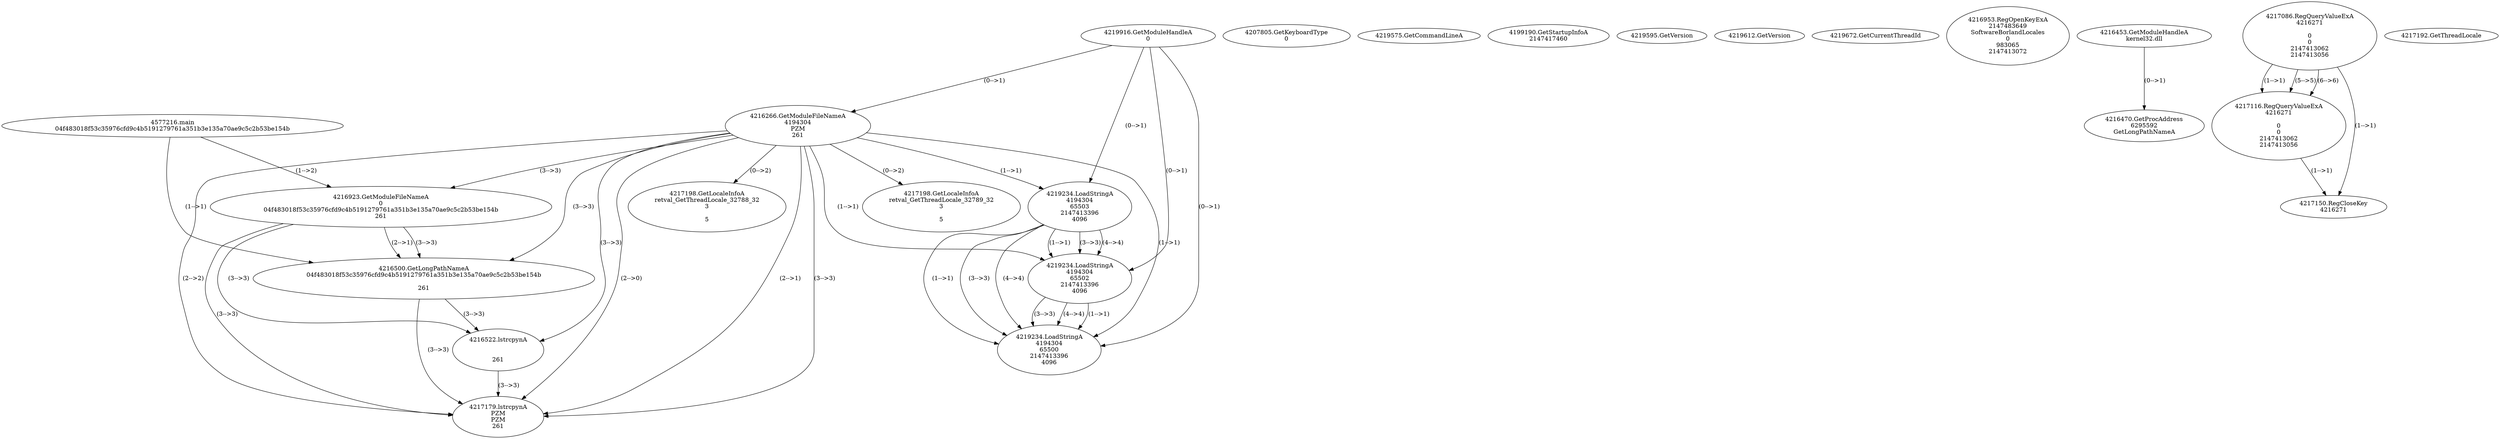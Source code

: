 // Global SCDG with merge call
digraph {
	0 [label="4577216.main
04f483018f53c35976cfd9c4b5191279761a351b3e135a70ae9c5c2b53be154b"]
	1 [label="4219916.GetModuleHandleA
0"]
	2 [label="4207805.GetKeyboardType
0"]
	3 [label="4219575.GetCommandLineA
"]
	4 [label="4199190.GetStartupInfoA
2147417460"]
	5 [label="4219595.GetVersion
"]
	6 [label="4219612.GetVersion
"]
	7 [label="4219672.GetCurrentThreadId
"]
	8 [label="4216266.GetModuleFileNameA
4194304
PZM
261"]
	1 -> 8 [label="(0-->1)"]
	9 [label="4216923.GetModuleFileNameA
0
04f483018f53c35976cfd9c4b5191279761a351b3e135a70ae9c5c2b53be154b
261"]
	0 -> 9 [label="(1-->2)"]
	8 -> 9 [label="(3-->3)"]
	10 [label="4216953.RegOpenKeyExA
2147483649
Software\Borland\Locales
0
983065
2147413072"]
	11 [label="4216453.GetModuleHandleA
kernel32.dll"]
	12 [label="4216470.GetProcAddress
6295592
GetLongPathNameA"]
	11 -> 12 [label="(0-->1)"]
	13 [label="4216500.GetLongPathNameA
04f483018f53c35976cfd9c4b5191279761a351b3e135a70ae9c5c2b53be154b

261"]
	0 -> 13 [label="(1-->1)"]
	9 -> 13 [label="(2-->1)"]
	8 -> 13 [label="(3-->3)"]
	9 -> 13 [label="(3-->3)"]
	14 [label="4216522.lstrcpynA


261"]
	8 -> 14 [label="(3-->3)"]
	9 -> 14 [label="(3-->3)"]
	13 -> 14 [label="(3-->3)"]
	15 [label="4217086.RegQueryValueExA
4216271

0
0
2147413062
2147413056"]
	16 [label="4217116.RegQueryValueExA
4216271

0
0
2147413062
2147413056"]
	15 -> 16 [label="(1-->1)"]
	15 -> 16 [label="(5-->5)"]
	15 -> 16 [label="(6-->6)"]
	17 [label="4217150.RegCloseKey
4216271"]
	15 -> 17 [label="(1-->1)"]
	16 -> 17 [label="(1-->1)"]
	18 [label="4217179.lstrcpynA
PZM
PZM
261"]
	8 -> 18 [label="(2-->1)"]
	8 -> 18 [label="(2-->2)"]
	8 -> 18 [label="(3-->3)"]
	9 -> 18 [label="(3-->3)"]
	13 -> 18 [label="(3-->3)"]
	14 -> 18 [label="(3-->3)"]
	8 -> 18 [label="(2-->0)"]
	19 [label="4217192.GetThreadLocale
"]
	20 [label="4217198.GetLocaleInfoA
retval_GetThreadLocale_32789_32
3

5"]
	8 -> 20 [label="(0-->2)"]
	21 [label="4219234.LoadStringA
4194304
65503
2147413396
4096"]
	1 -> 21 [label="(0-->1)"]
	8 -> 21 [label="(1-->1)"]
	22 [label="4219234.LoadStringA
4194304
65502
2147413396
4096"]
	1 -> 22 [label="(0-->1)"]
	8 -> 22 [label="(1-->1)"]
	21 -> 22 [label="(1-->1)"]
	21 -> 22 [label="(3-->3)"]
	21 -> 22 [label="(4-->4)"]
	23 [label="4217198.GetLocaleInfoA
retval_GetThreadLocale_32788_32
3

5"]
	8 -> 23 [label="(0-->2)"]
	24 [label="4219234.LoadStringA
4194304
65500
2147413396
4096"]
	1 -> 24 [label="(0-->1)"]
	8 -> 24 [label="(1-->1)"]
	21 -> 24 [label="(1-->1)"]
	22 -> 24 [label="(1-->1)"]
	21 -> 24 [label="(3-->3)"]
	22 -> 24 [label="(3-->3)"]
	21 -> 24 [label="(4-->4)"]
	22 -> 24 [label="(4-->4)"]
}
